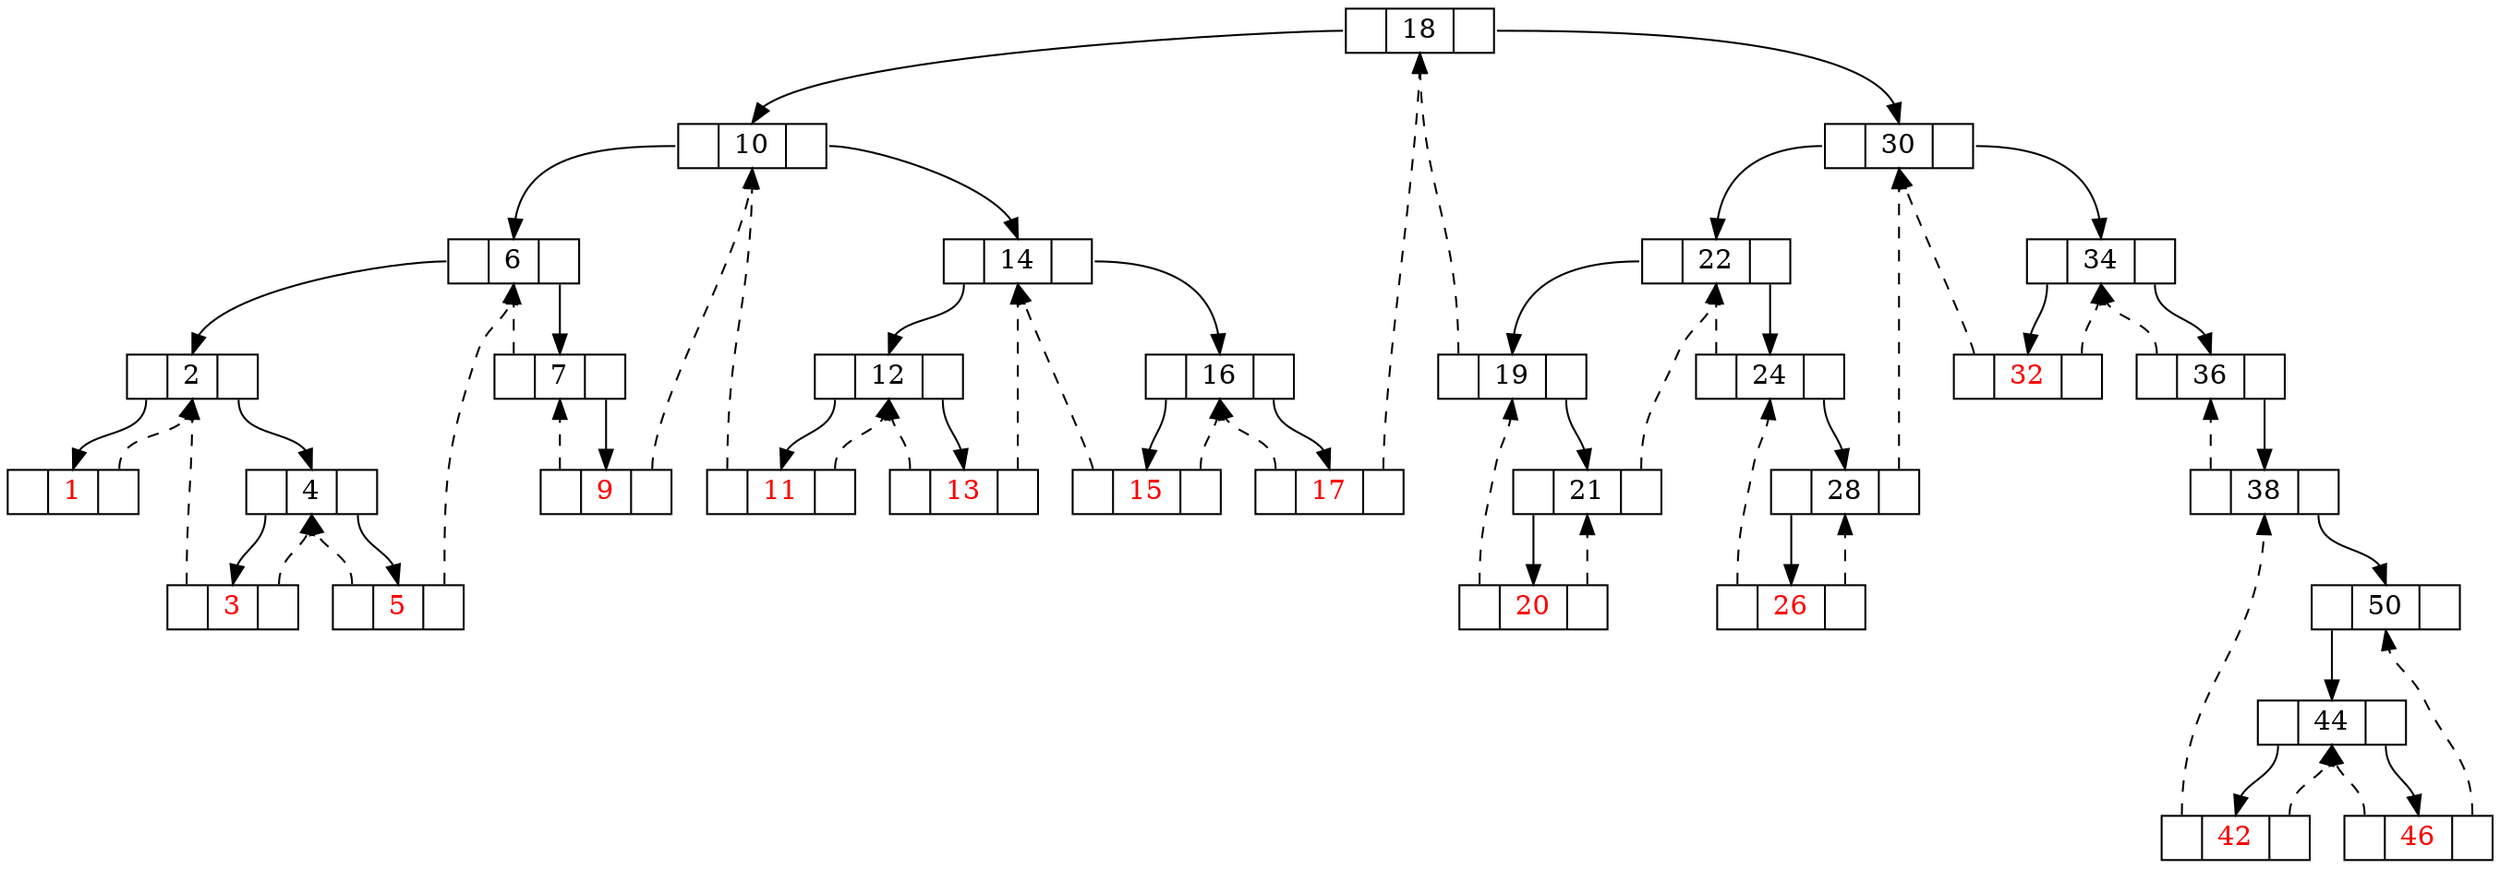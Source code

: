 digraph G {
node [shape = record, height = .1, color = "black"];
18[label = "<L> |<D> 18|<R> "];
10[label = "<L> |<D> 10|<R> "];
30[label = "<L> |<D> 30|<R> "];
6[label = "<L> |<D> 6|<R> "];
14[label = "<L> |<D> 14|<R> "];
22[label = "<L> |<D> 22|<R> "];
34[label = "<L> |<D> 34|<R> "];
2[label = "<L> |<D> 2|<R> "];
7[label = "<L> |<D> 7|<R> "];
12[label = "<L> |<D> 12|<R> "];
16[label = "<L> |<D> 16|<R> "];
19[label = "<L> |<D> 19|<R> "];
24[label = "<L> |<D> 24|<R> "];
32[label = "<L> |<D> 32|<R> ",fontcolor="red"];
36[label = "<L> |<D> 36|<R> "];
1[label = "<L> |<D> 1|<R> ",fontcolor="red"];
4[label = "<L> |<D> 4|<R> "];
9[label = "<L> |<D> 9|<R> ",fontcolor="red"];
11[label = "<L> |<D> 11|<R> ",fontcolor="red"];
13[label = "<L> |<D> 13|<R> ",fontcolor="red"];
15[label = "<L> |<D> 15|<R> ",fontcolor="red"];
17[label = "<L> |<D> 17|<R> ",fontcolor="red"];
21[label = "<L> |<D> 21|<R> "];
28[label = "<L> |<D> 28|<R> "];
38[label = "<L> |<D> 38|<R> "];
3[label = "<L> |<D> 3|<R> ",fontcolor="red"];
5[label = "<L> |<D> 5|<R> ",fontcolor="red"];
20[label = "<L> |<D> 20|<R> ",fontcolor="red"];
26[label = "<L> |<D> 26|<R> ",fontcolor="red"];
50[label = "<L> |<D> 50|<R> "];
44[label = "<L> |<D> 44|<R> "];
42[label = "<L> |<D> 42|<R> ",fontcolor="red"];
46[label = "<L> |<D> 46|<R> ",fontcolor="red"];
"18":L -> "10":D;
"18":R -> "30":D;
"10":L -> "6":D;
"10":R -> "14":D;
"30":L -> "22":D;
"30":R -> "34":D;
"6":L -> "2":D;
"6":R -> "7":D;
"14":L -> "12":D;
"14":R -> "16":D;
"22":L -> "19":D;
"22":R -> "24":D;
"34":L -> "32":D;
"34":R -> "36":D;
"2":L -> "1":D;
"2":R -> "4":D;
"7":L -> "6":D[style=dashed];
"7":R -> "9":D;
"12":L -> "11":D;
"12":R -> "13":D;
"16":L -> "15":D;
"16":R -> "17":D;
"19":L -> "18":D[style=dashed];
"19":R -> "21":D;
"24":L -> "22":D[style=dashed];
"24":R -> "28":D;
"32":L -> "30":D[style=dashed];
"32":R -> "34":D[style=dashed];
"36":L -> "34":D[style=dashed];
"36":R -> "38":D;
"1":R -> "2":D[style=dashed];
"4":L -> "3":D;
"4":R -> "5":D;
"9":L -> "7":D[style=dashed];
"9":R -> "10":D[style=dashed];
"11":L -> "10":D[style=dashed];
"11":R -> "12":D[style=dashed];
"13":L -> "12":D[style=dashed];
"13":R -> "14":D[style=dashed];
"15":L -> "14":D[style=dashed];
"15":R -> "16":D[style=dashed];
"17":L -> "16":D[style=dashed];
"17":R -> "18":D[style=dashed];
"21":L -> "20":D;
"21":R -> "22":D[style=dashed];
"28":L -> "26":D;
"28":R -> "30":D[style=dashed];
"38":L -> "36":D[style=dashed];
"38":R -> "50":D;
"3":L -> "2":D[style=dashed];
"3":R -> "4":D[style=dashed];
"5":L -> "4":D[style=dashed];
"5":R -> "6":D[style=dashed];
"20":L -> "19":D[style=dashed];
"20":R -> "21":D[style=dashed];
"26":L -> "24":D[style=dashed];
"26":R -> "28":D[style=dashed];
"50":L -> "44":D;
"44":L -> "42":D;
"44":R -> "46":D;
"42":L -> "38":D[style=dashed];
"42":R -> "44":D[style=dashed];
"46":L -> "44":D[style=dashed];
"46":R -> "50":D[style=dashed];
}

